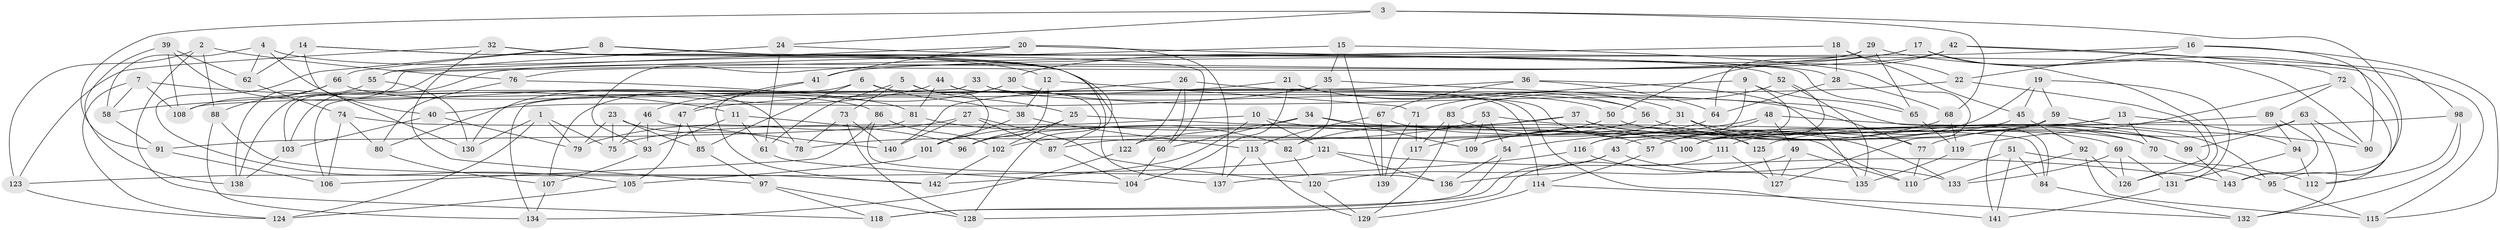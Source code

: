// coarse degree distribution, {8: 0.16279069767441862, 6: 0.11627906976744186, 10: 0.18604651162790697, 11: 0.06976744186046512, 7: 0.16279069767441862, 9: 0.09302325581395349, 3: 0.046511627906976744, 4: 0.09302325581395349, 5: 0.046511627906976744, 2: 0.023255813953488372}
// Generated by graph-tools (version 1.1) at 2025/53/03/04/25 22:53:56]
// undirected, 143 vertices, 286 edges
graph export_dot {
  node [color=gray90,style=filled];
  1;
  2;
  3;
  4;
  5;
  6;
  7;
  8;
  9;
  10;
  11;
  12;
  13;
  14;
  15;
  16;
  17;
  18;
  19;
  20;
  21;
  22;
  23;
  24;
  25;
  26;
  27;
  28;
  29;
  30;
  31;
  32;
  33;
  34;
  35;
  36;
  37;
  38;
  39;
  40;
  41;
  42;
  43;
  44;
  45;
  46;
  47;
  48;
  49;
  50;
  51;
  52;
  53;
  54;
  55;
  56;
  57;
  58;
  59;
  60;
  61;
  62;
  63;
  64;
  65;
  66;
  67;
  68;
  69;
  70;
  71;
  72;
  73;
  74;
  75;
  76;
  77;
  78;
  79;
  80;
  81;
  82;
  83;
  84;
  85;
  86;
  87;
  88;
  89;
  90;
  91;
  92;
  93;
  94;
  95;
  96;
  97;
  98;
  99;
  100;
  101;
  102;
  103;
  104;
  105;
  106;
  107;
  108;
  109;
  110;
  111;
  112;
  113;
  114;
  115;
  116;
  117;
  118;
  119;
  120;
  121;
  122;
  123;
  124;
  125;
  126;
  127;
  128;
  129;
  130;
  131;
  132;
  133;
  134;
  135;
  136;
  137;
  138;
  139;
  140;
  141;
  142;
  143;
  1 -- 130;
  1 -- 124;
  1 -- 75;
  1 -- 79;
  2 -- 76;
  2 -- 118;
  2 -- 88;
  2 -- 123;
  3 -- 91;
  3 -- 143;
  3 -- 24;
  3 -- 68;
  4 -- 62;
  4 -- 58;
  4 -- 40;
  4 -- 12;
  5 -- 73;
  5 -- 61;
  5 -- 101;
  5 -- 25;
  6 -- 85;
  6 -- 38;
  6 -- 114;
  6 -- 130;
  7 -- 108;
  7 -- 58;
  7 -- 11;
  7 -- 124;
  8 -- 65;
  8 -- 105;
  8 -- 66;
  8 -- 60;
  9 -- 71;
  9 -- 43;
  9 -- 65;
  9 -- 116;
  10 -- 121;
  10 -- 75;
  10 -- 142;
  10 -- 100;
  11 -- 61;
  11 -- 93;
  11 -- 96;
  12 -- 96;
  12 -- 71;
  12 -- 38;
  13 -- 100;
  13 -- 57;
  13 -- 70;
  13 -- 94;
  14 -- 137;
  14 -- 62;
  14 -- 130;
  14 -- 122;
  15 -- 127;
  15 -- 35;
  15 -- 138;
  15 -- 139;
  16 -- 41;
  16 -- 115;
  16 -- 22;
  16 -- 90;
  17 -- 126;
  17 -- 30;
  17 -- 93;
  17 -- 90;
  18 -- 28;
  18 -- 22;
  18 -- 45;
  18 -- 103;
  19 -- 131;
  19 -- 45;
  19 -- 59;
  19 -- 57;
  20 -- 137;
  20 -- 41;
  20 -- 55;
  20 -- 95;
  21 -- 58;
  21 -- 31;
  21 -- 104;
  21 -- 56;
  22 -- 126;
  22 -- 47;
  23 -- 75;
  23 -- 79;
  23 -- 85;
  23 -- 78;
  24 -- 55;
  24 -- 61;
  24 -- 28;
  25 -- 102;
  25 -- 57;
  25 -- 96;
  26 -- 60;
  26 -- 56;
  26 -- 140;
  26 -- 122;
  27 -- 79;
  27 -- 140;
  27 -- 120;
  27 -- 87;
  28 -- 64;
  28 -- 68;
  29 -- 115;
  29 -- 65;
  29 -- 64;
  29 -- 76;
  30 -- 107;
  30 -- 46;
  30 -- 77;
  31 -- 117;
  31 -- 99;
  31 -- 125;
  32 -- 87;
  32 -- 97;
  32 -- 123;
  32 -- 52;
  33 -- 125;
  33 -- 106;
  33 -- 134;
  33 -- 50;
  34 -- 101;
  34 -- 133;
  34 -- 60;
  34 -- 109;
  35 -- 40;
  35 -- 84;
  35 -- 82;
  36 -- 64;
  36 -- 108;
  36 -- 135;
  36 -- 67;
  37 -- 82;
  37 -- 69;
  37 -- 96;
  37 -- 99;
  38 -- 113;
  38 -- 101;
  39 -- 108;
  39 -- 62;
  39 -- 78;
  39 -- 138;
  40 -- 103;
  40 -- 79;
  41 -- 142;
  41 -- 47;
  42 -- 50;
  42 -- 98;
  42 -- 72;
  42 -- 103;
  43 -- 133;
  43 -- 120;
  43 -- 118;
  44 -- 80;
  44 -- 141;
  44 -- 128;
  44 -- 81;
  45 -- 92;
  45 -- 100;
  46 -- 93;
  46 -- 140;
  46 -- 75;
  47 -- 105;
  47 -- 85;
  48 -- 49;
  48 -- 95;
  48 -- 54;
  48 -- 116;
  49 -- 136;
  49 -- 110;
  49 -- 127;
  50 -- 70;
  50 -- 102;
  51 -- 84;
  51 -- 112;
  51 -- 110;
  51 -- 141;
  52 -- 100;
  52 -- 83;
  52 -- 135;
  53 -- 84;
  53 -- 78;
  53 -- 109;
  53 -- 54;
  54 -- 136;
  54 -- 118;
  55 -- 130;
  55 -- 138;
  56 -- 70;
  56 -- 87;
  57 -- 114;
  58 -- 91;
  59 -- 141;
  59 -- 122;
  59 -- 90;
  60 -- 104;
  61 -- 104;
  62 -- 74;
  63 -- 99;
  63 -- 90;
  63 -- 132;
  63 -- 77;
  64 -- 109;
  65 -- 119;
  66 -- 108;
  66 -- 88;
  66 -- 86;
  67 -- 139;
  67 -- 113;
  67 -- 77;
  68 -- 109;
  68 -- 119;
  69 -- 133;
  69 -- 126;
  69 -- 131;
  70 -- 95;
  71 -- 139;
  71 -- 117;
  72 -- 89;
  72 -- 112;
  72 -- 119;
  73 -- 78;
  73 -- 140;
  73 -- 128;
  74 -- 106;
  74 -- 80;
  74 -- 110;
  76 -- 80;
  76 -- 81;
  77 -- 110;
  80 -- 107;
  81 -- 91;
  81 -- 82;
  82 -- 120;
  83 -- 117;
  83 -- 129;
  83 -- 111;
  84 -- 132;
  85 -- 97;
  86 -- 106;
  86 -- 136;
  86 -- 102;
  87 -- 104;
  88 -- 134;
  88 -- 142;
  89 -- 94;
  89 -- 111;
  89 -- 143;
  91 -- 106;
  92 -- 133;
  92 -- 115;
  92 -- 126;
  93 -- 107;
  94 -- 112;
  94 -- 131;
  95 -- 115;
  97 -- 118;
  97 -- 128;
  98 -- 112;
  98 -- 132;
  98 -- 125;
  99 -- 143;
  101 -- 105;
  102 -- 142;
  103 -- 138;
  105 -- 124;
  107 -- 134;
  111 -- 128;
  111 -- 127;
  113 -- 129;
  113 -- 137;
  114 -- 129;
  114 -- 132;
  116 -- 137;
  116 -- 135;
  117 -- 139;
  119 -- 135;
  120 -- 129;
  121 -- 136;
  121 -- 123;
  121 -- 143;
  122 -- 134;
  123 -- 124;
  125 -- 127;
  131 -- 141;
}
